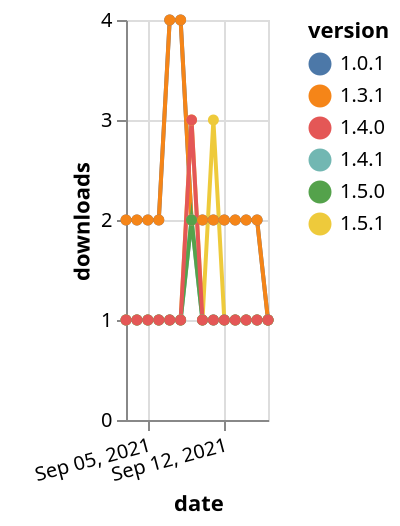 {"$schema": "https://vega.github.io/schema/vega-lite/v5.json", "description": "A simple bar chart with embedded data.", "data": {"values": [{"date": "2021-09-03", "total": 375, "delta": 1, "version": "1.5.1"}, {"date": "2021-09-04", "total": 376, "delta": 1, "version": "1.5.1"}, {"date": "2021-09-05", "total": 377, "delta": 1, "version": "1.5.1"}, {"date": "2021-09-06", "total": 378, "delta": 1, "version": "1.5.1"}, {"date": "2021-09-07", "total": 379, "delta": 1, "version": "1.5.1"}, {"date": "2021-09-08", "total": 380, "delta": 1, "version": "1.5.1"}, {"date": "2021-09-09", "total": 383, "delta": 3, "version": "1.5.1"}, {"date": "2021-09-10", "total": 384, "delta": 1, "version": "1.5.1"}, {"date": "2021-09-11", "total": 387, "delta": 3, "version": "1.5.1"}, {"date": "2021-09-12", "total": 388, "delta": 1, "version": "1.5.1"}, {"date": "2021-09-13", "total": 389, "delta": 1, "version": "1.5.1"}, {"date": "2021-09-14", "total": 390, "delta": 1, "version": "1.5.1"}, {"date": "2021-09-15", "total": 391, "delta": 1, "version": "1.5.1"}, {"date": "2021-09-16", "total": 392, "delta": 1, "version": "1.5.1"}, {"date": "2021-09-03", "total": 3396, "delta": 2, "version": "1.0.1"}, {"date": "2021-09-04", "total": 3398, "delta": 2, "version": "1.0.1"}, {"date": "2021-09-05", "total": 3400, "delta": 2, "version": "1.0.1"}, {"date": "2021-09-06", "total": 3402, "delta": 2, "version": "1.0.1"}, {"date": "2021-09-07", "total": 3406, "delta": 4, "version": "1.0.1"}, {"date": "2021-09-08", "total": 3410, "delta": 4, "version": "1.0.1"}, {"date": "2021-09-09", "total": 3412, "delta": 2, "version": "1.0.1"}, {"date": "2021-09-10", "total": 3414, "delta": 2, "version": "1.0.1"}, {"date": "2021-09-11", "total": 3416, "delta": 2, "version": "1.0.1"}, {"date": "2021-09-12", "total": 3418, "delta": 2, "version": "1.0.1"}, {"date": "2021-09-13", "total": 3420, "delta": 2, "version": "1.0.1"}, {"date": "2021-09-14", "total": 3422, "delta": 2, "version": "1.0.1"}, {"date": "2021-09-15", "total": 3424, "delta": 2, "version": "1.0.1"}, {"date": "2021-09-16", "total": 3425, "delta": 1, "version": "1.0.1"}, {"date": "2021-09-03", "total": 299, "delta": 1, "version": "1.4.1"}, {"date": "2021-09-04", "total": 300, "delta": 1, "version": "1.4.1"}, {"date": "2021-09-05", "total": 301, "delta": 1, "version": "1.4.1"}, {"date": "2021-09-06", "total": 302, "delta": 1, "version": "1.4.1"}, {"date": "2021-09-07", "total": 303, "delta": 1, "version": "1.4.1"}, {"date": "2021-09-08", "total": 304, "delta": 1, "version": "1.4.1"}, {"date": "2021-09-09", "total": 306, "delta": 2, "version": "1.4.1"}, {"date": "2021-09-10", "total": 307, "delta": 1, "version": "1.4.1"}, {"date": "2021-09-11", "total": 308, "delta": 1, "version": "1.4.1"}, {"date": "2021-09-12", "total": 309, "delta": 1, "version": "1.4.1"}, {"date": "2021-09-13", "total": 310, "delta": 1, "version": "1.4.1"}, {"date": "2021-09-14", "total": 311, "delta": 1, "version": "1.4.1"}, {"date": "2021-09-15", "total": 312, "delta": 1, "version": "1.4.1"}, {"date": "2021-09-16", "total": 313, "delta": 1, "version": "1.4.1"}, {"date": "2021-09-03", "total": 2707, "delta": 2, "version": "1.3.1"}, {"date": "2021-09-04", "total": 2709, "delta": 2, "version": "1.3.1"}, {"date": "2021-09-05", "total": 2711, "delta": 2, "version": "1.3.1"}, {"date": "2021-09-06", "total": 2713, "delta": 2, "version": "1.3.1"}, {"date": "2021-09-07", "total": 2717, "delta": 4, "version": "1.3.1"}, {"date": "2021-09-08", "total": 2721, "delta": 4, "version": "1.3.1"}, {"date": "2021-09-09", "total": 2723, "delta": 2, "version": "1.3.1"}, {"date": "2021-09-10", "total": 2725, "delta": 2, "version": "1.3.1"}, {"date": "2021-09-11", "total": 2727, "delta": 2, "version": "1.3.1"}, {"date": "2021-09-12", "total": 2729, "delta": 2, "version": "1.3.1"}, {"date": "2021-09-13", "total": 2731, "delta": 2, "version": "1.3.1"}, {"date": "2021-09-14", "total": 2733, "delta": 2, "version": "1.3.1"}, {"date": "2021-09-15", "total": 2735, "delta": 2, "version": "1.3.1"}, {"date": "2021-09-16", "total": 2736, "delta": 1, "version": "1.3.1"}, {"date": "2021-09-03", "total": 215, "delta": 1, "version": "1.5.0"}, {"date": "2021-09-04", "total": 216, "delta": 1, "version": "1.5.0"}, {"date": "2021-09-05", "total": 217, "delta": 1, "version": "1.5.0"}, {"date": "2021-09-06", "total": 218, "delta": 1, "version": "1.5.0"}, {"date": "2021-09-07", "total": 219, "delta": 1, "version": "1.5.0"}, {"date": "2021-09-08", "total": 220, "delta": 1, "version": "1.5.0"}, {"date": "2021-09-09", "total": 222, "delta": 2, "version": "1.5.0"}, {"date": "2021-09-10", "total": 223, "delta": 1, "version": "1.5.0"}, {"date": "2021-09-11", "total": 224, "delta": 1, "version": "1.5.0"}, {"date": "2021-09-12", "total": 225, "delta": 1, "version": "1.5.0"}, {"date": "2021-09-13", "total": 226, "delta": 1, "version": "1.5.0"}, {"date": "2021-09-14", "total": 227, "delta": 1, "version": "1.5.0"}, {"date": "2021-09-15", "total": 228, "delta": 1, "version": "1.5.0"}, {"date": "2021-09-16", "total": 229, "delta": 1, "version": "1.5.0"}, {"date": "2021-09-03", "total": 23887, "delta": 1, "version": "1.4.0"}, {"date": "2021-09-04", "total": 23888, "delta": 1, "version": "1.4.0"}, {"date": "2021-09-05", "total": 23889, "delta": 1, "version": "1.4.0"}, {"date": "2021-09-06", "total": 23890, "delta": 1, "version": "1.4.0"}, {"date": "2021-09-07", "total": 23891, "delta": 1, "version": "1.4.0"}, {"date": "2021-09-08", "total": 23892, "delta": 1, "version": "1.4.0"}, {"date": "2021-09-09", "total": 23895, "delta": 3, "version": "1.4.0"}, {"date": "2021-09-10", "total": 23896, "delta": 1, "version": "1.4.0"}, {"date": "2021-09-11", "total": 23897, "delta": 1, "version": "1.4.0"}, {"date": "2021-09-12", "total": 23898, "delta": 1, "version": "1.4.0"}, {"date": "2021-09-13", "total": 23899, "delta": 1, "version": "1.4.0"}, {"date": "2021-09-14", "total": 23900, "delta": 1, "version": "1.4.0"}, {"date": "2021-09-15", "total": 23901, "delta": 1, "version": "1.4.0"}, {"date": "2021-09-16", "total": 23902, "delta": 1, "version": "1.4.0"}]}, "width": "container", "mark": {"type": "line", "point": {"filled": true}}, "encoding": {"x": {"field": "date", "type": "temporal", "timeUnit": "yearmonthdate", "title": "date", "axis": {"labelAngle": -15}}, "y": {"field": "delta", "type": "quantitative", "title": "downloads"}, "color": {"field": "version", "type": "nominal"}, "tooltip": {"field": "delta"}}}